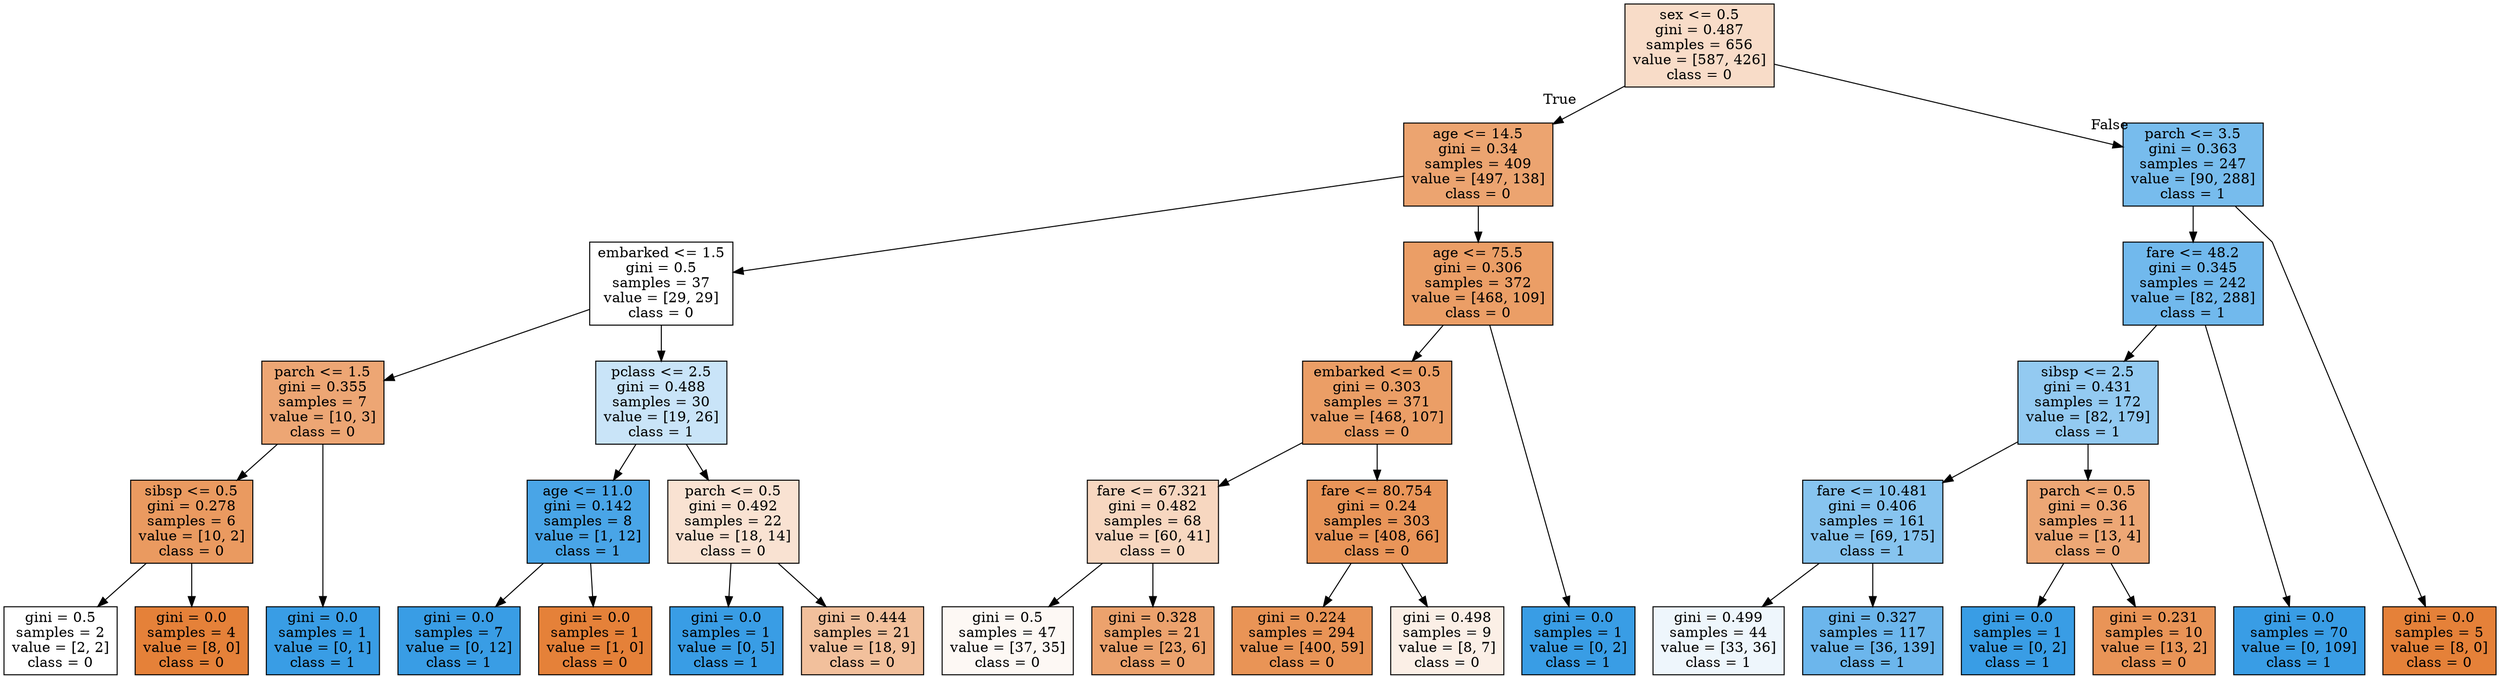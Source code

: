 digraph Tree {
node [shape=box, style="filled", color="black"] ;
graph [ranksep=equally, splines=polyline] ;
0 [label="sex <= 0.5\ngini = 0.487\nsamples = 656\nvalue = [587, 426]\nclass = 0", fillcolor="#e5813946"] ;
1 [label="age <= 14.5\ngini = 0.34\nsamples = 409\nvalue = [497, 138]\nclass = 0", fillcolor="#e58139b8"] ;
0 -> 1 [labeldistance=2.5, labelangle=45, headlabel="True"] ;
2 [label="embarked <= 1.5\ngini = 0.5\nsamples = 37\nvalue = [29, 29]\nclass = 0", fillcolor="#e5813900"] ;
1 -> 2 ;
3 [label="parch <= 1.5\ngini = 0.355\nsamples = 7\nvalue = [10, 3]\nclass = 0", fillcolor="#e58139b3"] ;
2 -> 3 ;
4 [label="sibsp <= 0.5\ngini = 0.278\nsamples = 6\nvalue = [10, 2]\nclass = 0", fillcolor="#e58139cc"] ;
3 -> 4 ;
5 [label="gini = 0.5\nsamples = 2\nvalue = [2, 2]\nclass = 0", fillcolor="#e5813900"] ;
4 -> 5 ;
6 [label="gini = 0.0\nsamples = 4\nvalue = [8, 0]\nclass = 0", fillcolor="#e58139ff"] ;
4 -> 6 ;
7 [label="gini = 0.0\nsamples = 1\nvalue = [0, 1]\nclass = 1", fillcolor="#399de5ff"] ;
3 -> 7 ;
8 [label="pclass <= 2.5\ngini = 0.488\nsamples = 30\nvalue = [19, 26]\nclass = 1", fillcolor="#399de545"] ;
2 -> 8 ;
9 [label="age <= 11.0\ngini = 0.142\nsamples = 8\nvalue = [1, 12]\nclass = 1", fillcolor="#399de5ea"] ;
8 -> 9 ;
10 [label="gini = 0.0\nsamples = 7\nvalue = [0, 12]\nclass = 1", fillcolor="#399de5ff"] ;
9 -> 10 ;
11 [label="gini = 0.0\nsamples = 1\nvalue = [1, 0]\nclass = 0", fillcolor="#e58139ff"] ;
9 -> 11 ;
12 [label="parch <= 0.5\ngini = 0.492\nsamples = 22\nvalue = [18, 14]\nclass = 0", fillcolor="#e5813939"] ;
8 -> 12 ;
13 [label="gini = 0.0\nsamples = 1\nvalue = [0, 5]\nclass = 1", fillcolor="#399de5ff"] ;
12 -> 13 ;
14 [label="gini = 0.444\nsamples = 21\nvalue = [18, 9]\nclass = 0", fillcolor="#e581397f"] ;
12 -> 14 ;
15 [label="age <= 75.5\ngini = 0.306\nsamples = 372\nvalue = [468, 109]\nclass = 0", fillcolor="#e58139c4"] ;
1 -> 15 ;
16 [label="embarked <= 0.5\ngini = 0.303\nsamples = 371\nvalue = [468, 107]\nclass = 0", fillcolor="#e58139c5"] ;
15 -> 16 ;
17 [label="fare <= 67.321\ngini = 0.482\nsamples = 68\nvalue = [60, 41]\nclass = 0", fillcolor="#e5813951"] ;
16 -> 17 ;
18 [label="gini = 0.5\nsamples = 47\nvalue = [37, 35]\nclass = 0", fillcolor="#e581390e"] ;
17 -> 18 ;
19 [label="gini = 0.328\nsamples = 21\nvalue = [23, 6]\nclass = 0", fillcolor="#e58139bc"] ;
17 -> 19 ;
20 [label="fare <= 80.754\ngini = 0.24\nsamples = 303\nvalue = [408, 66]\nclass = 0", fillcolor="#e58139d6"] ;
16 -> 20 ;
21 [label="gini = 0.224\nsamples = 294\nvalue = [400, 59]\nclass = 0", fillcolor="#e58139d9"] ;
20 -> 21 ;
22 [label="gini = 0.498\nsamples = 9\nvalue = [8, 7]\nclass = 0", fillcolor="#e5813920"] ;
20 -> 22 ;
23 [label="gini = 0.0\nsamples = 1\nvalue = [0, 2]\nclass = 1", fillcolor="#399de5ff"] ;
15 -> 23 ;
24 [label="parch <= 3.5\ngini = 0.363\nsamples = 247\nvalue = [90, 288]\nclass = 1", fillcolor="#399de5af"] ;
0 -> 24 [labeldistance=2.5, labelangle=-45, headlabel="False"] ;
25 [label="fare <= 48.2\ngini = 0.345\nsamples = 242\nvalue = [82, 288]\nclass = 1", fillcolor="#399de5b6"] ;
24 -> 25 ;
26 [label="sibsp <= 2.5\ngini = 0.431\nsamples = 172\nvalue = [82, 179]\nclass = 1", fillcolor="#399de58a"] ;
25 -> 26 ;
27 [label="fare <= 10.481\ngini = 0.406\nsamples = 161\nvalue = [69, 175]\nclass = 1", fillcolor="#399de59a"] ;
26 -> 27 ;
28 [label="gini = 0.499\nsamples = 44\nvalue = [33, 36]\nclass = 1", fillcolor="#399de515"] ;
27 -> 28 ;
29 [label="gini = 0.327\nsamples = 117\nvalue = [36, 139]\nclass = 1", fillcolor="#399de5bd"] ;
27 -> 29 ;
30 [label="parch <= 0.5\ngini = 0.36\nsamples = 11\nvalue = [13, 4]\nclass = 0", fillcolor="#e58139b1"] ;
26 -> 30 ;
31 [label="gini = 0.0\nsamples = 1\nvalue = [0, 2]\nclass = 1", fillcolor="#399de5ff"] ;
30 -> 31 ;
32 [label="gini = 0.231\nsamples = 10\nvalue = [13, 2]\nclass = 0", fillcolor="#e58139d8"] ;
30 -> 32 ;
33 [label="gini = 0.0\nsamples = 70\nvalue = [0, 109]\nclass = 1", fillcolor="#399de5ff"] ;
25 -> 33 ;
34 [label="gini = 0.0\nsamples = 5\nvalue = [8, 0]\nclass = 0", fillcolor="#e58139ff"] ;
24 -> 34 ;
{rank=same ; 0} ;
{rank=same ; 1; 24} ;
{rank=same ; 2; 15; 25} ;
{rank=same ; 3; 8; 16; 26} ;
{rank=same ; 4; 9; 12; 17; 20; 27; 30} ;
{rank=same ; 5; 6; 7; 10; 11; 13; 14; 18; 19; 21; 22; 23; 28; 29; 31; 32; 33; 34} ;
}